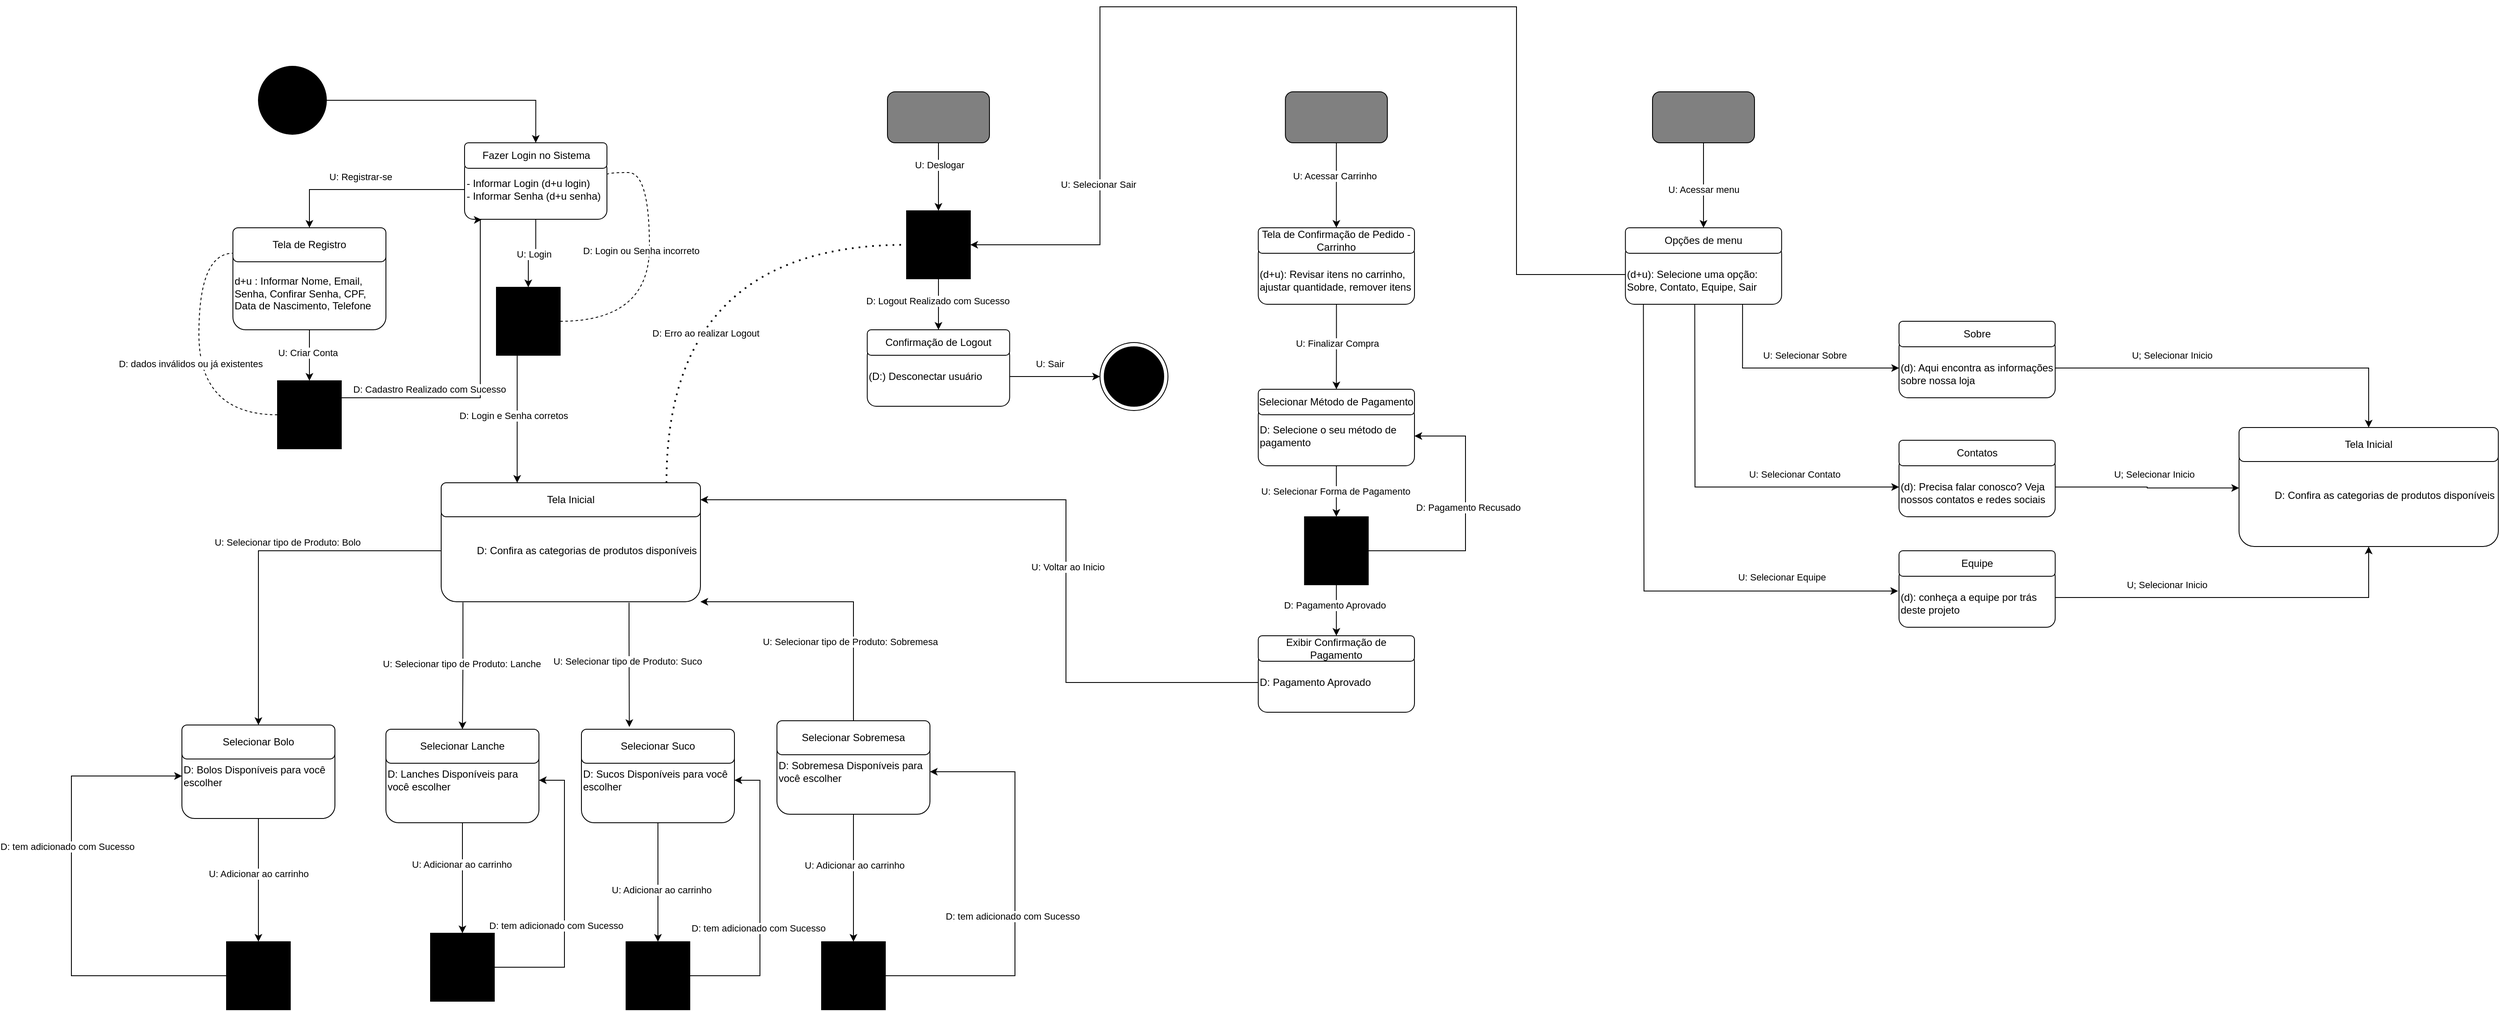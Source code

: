 <mxfile version="26.2.12">
  <diagram name="Page-1" id="0783ab3e-0a74-02c8-0abd-f7b4e66b4bec">
    <mxGraphModel grid="1" page="1" gridSize="10" guides="1" tooltips="1" connect="1" arrows="1" fold="1" pageScale="1" pageWidth="850" pageHeight="1100" background="none" math="0" shadow="0">
      <root>
        <mxCell id="0" />
        <mxCell id="1" parent="0" />
        <mxCell id="Fh4Wg8ffg8LWRrvLh9oZ-9" style="edgeStyle=orthogonalEdgeStyle;rounded=0;orthogonalLoop=1;jettySize=auto;html=1;entryX=0.5;entryY=0;entryDx=0;entryDy=0;" edge="1" parent="1" source="Fh4Wg8ffg8LWRrvLh9oZ-4" target="Fh4Wg8ffg8LWRrvLh9oZ-8">
          <mxGeometry relative="1" as="geometry" />
        </mxCell>
        <mxCell id="Fh4Wg8ffg8LWRrvLh9oZ-10" value="U: Login" style="edgeLabel;html=1;align=center;verticalAlign=middle;resizable=0;points=[];" connectable="0" vertex="1" parent="Fh4Wg8ffg8LWRrvLh9oZ-9">
          <mxGeometry x="-0.027" y="1" relative="1" as="geometry">
            <mxPoint as="offset" />
          </mxGeometry>
        </mxCell>
        <mxCell id="Fh4Wg8ffg8LWRrvLh9oZ-41" style="edgeStyle=orthogonalEdgeStyle;rounded=0;orthogonalLoop=1;jettySize=auto;html=1;" edge="1" parent="1" source="Fh4Wg8ffg8LWRrvLh9oZ-4" target="Fh4Wg8ffg8LWRrvLh9oZ-35">
          <mxGeometry relative="1" as="geometry" />
        </mxCell>
        <mxCell id="Fh4Wg8ffg8LWRrvLh9oZ-62" value="U: Registrar-se" style="edgeLabel;html=1;align=center;verticalAlign=middle;resizable=0;points=[];" connectable="0" vertex="1" parent="Fh4Wg8ffg8LWRrvLh9oZ-41">
          <mxGeometry x="-0.097" y="1" relative="1" as="geometry">
            <mxPoint x="-20" y="-16" as="offset" />
          </mxGeometry>
        </mxCell>
        <mxCell id="Fh4Wg8ffg8LWRrvLh9oZ-4" value="- Informar Login (d+u login)&lt;div&gt;- Informar Senha (d+u senha)&lt;/div&gt;" style="rounded=1;whiteSpace=wrap;html=1;align=left;" vertex="1" parent="1">
          <mxGeometry x="782.5" y="680" width="167.5" height="70" as="geometry" />
        </mxCell>
        <mxCell id="Fh4Wg8ffg8LWRrvLh9oZ-2" value="Fazer Login no Sistema" style="rounded=1;whiteSpace=wrap;html=1;" vertex="1" parent="1">
          <mxGeometry x="782.5" y="660" width="167.5" height="30" as="geometry" />
        </mxCell>
        <mxCell id="Fh4Wg8ffg8LWRrvLh9oZ-5" style="edgeStyle=orthogonalEdgeStyle;rounded=0;orthogonalLoop=1;jettySize=auto;html=1;entryX=0.5;entryY=0;entryDx=0;entryDy=0;" edge="1" parent="1" source="Fh4Wg8ffg8LWRrvLh9oZ-1" target="Fh4Wg8ffg8LWRrvLh9oZ-2">
          <mxGeometry relative="1" as="geometry" />
        </mxCell>
        <mxCell id="Fh4Wg8ffg8LWRrvLh9oZ-1" value="" style="ellipse;whiteSpace=wrap;html=1;aspect=fixed;fillColor=#000000;" vertex="1" parent="1">
          <mxGeometry x="540" y="570" width="80" height="80" as="geometry" />
        </mxCell>
        <mxCell id="Fh4Wg8ffg8LWRrvLh9oZ-15" style="edgeStyle=orthogonalEdgeStyle;rounded=0;orthogonalLoop=1;jettySize=auto;html=1;entryX=0.293;entryY=0;entryDx=0;entryDy=0;entryPerimeter=0;" edge="1" parent="1" source="Fh4Wg8ffg8LWRrvLh9oZ-8" target="Fh4Wg8ffg8LWRrvLh9oZ-14">
          <mxGeometry relative="1" as="geometry">
            <Array as="points">
              <mxPoint x="845" y="1060" />
            </Array>
          </mxGeometry>
        </mxCell>
        <mxCell id="Fh4Wg8ffg8LWRrvLh9oZ-16" value="D: Login e Senha corretos" style="edgeLabel;html=1;align=center;verticalAlign=middle;resizable=0;points=[];" connectable="0" vertex="1" parent="Fh4Wg8ffg8LWRrvLh9oZ-15">
          <mxGeometry x="-0.053" y="-5" relative="1" as="geometry">
            <mxPoint as="offset" />
          </mxGeometry>
        </mxCell>
        <mxCell id="Fh4Wg8ffg8LWRrvLh9oZ-8" value="" style="rounded=0;whiteSpace=wrap;html=1;fillColor=#000000;" vertex="1" parent="1">
          <mxGeometry x="820" y="830" width="75" height="80" as="geometry" />
        </mxCell>
        <mxCell id="Fh4Wg8ffg8LWRrvLh9oZ-51" style="edgeStyle=orthogonalEdgeStyle;rounded=0;orthogonalLoop=1;jettySize=auto;html=1;entryX=0.5;entryY=0;entryDx=0;entryDy=0;" edge="1" parent="1" source="Fh4Wg8ffg8LWRrvLh9oZ-13" target="Fh4Wg8ffg8LWRrvLh9oZ-29">
          <mxGeometry relative="1" as="geometry" />
        </mxCell>
        <mxCell id="Fh4Wg8ffg8LWRrvLh9oZ-57" value="U: Selecionar tipo de Produto: Bolo" style="edgeLabel;html=1;align=center;verticalAlign=middle;resizable=0;points=[];" connectable="0" vertex="1" parent="Fh4Wg8ffg8LWRrvLh9oZ-51">
          <mxGeometry x="-0.082" y="3" relative="1" as="geometry">
            <mxPoint x="12" y="-13" as="offset" />
          </mxGeometry>
        </mxCell>
        <mxCell id="Fh4Wg8ffg8LWRrvLh9oZ-52" style="edgeStyle=orthogonalEdgeStyle;rounded=0;orthogonalLoop=1;jettySize=auto;html=1;entryX=0.5;entryY=0;entryDx=0;entryDy=0;exitX=0.084;exitY=1.006;exitDx=0;exitDy=0;exitPerimeter=0;" edge="1" parent="1" source="Fh4Wg8ffg8LWRrvLh9oZ-13" target="Fh4Wg8ffg8LWRrvLh9oZ-18">
          <mxGeometry relative="1" as="geometry" />
        </mxCell>
        <mxCell id="Fh4Wg8ffg8LWRrvLh9oZ-55" value="U: Selecionar tipo de Produto: Lanche" style="edgeLabel;html=1;align=center;verticalAlign=middle;resizable=0;points=[];" connectable="0" vertex="1" parent="Fh4Wg8ffg8LWRrvLh9oZ-52">
          <mxGeometry x="-0.038" y="-2" relative="1" as="geometry">
            <mxPoint as="offset" />
          </mxGeometry>
        </mxCell>
        <mxCell id="Fh4Wg8ffg8LWRrvLh9oZ-13" value="&lt;blockquote style=&quot;margin: 0 0 0 40px; border: none; padding: 0px;&quot;&gt;&lt;div&gt;D: Confira as categorias de produtos disponíveis&lt;/div&gt;&lt;/blockquote&gt;" style="rounded=1;whiteSpace=wrap;html=1;align=left;" vertex="1" parent="1">
          <mxGeometry x="755" y="1080" width="305" height="120" as="geometry" />
        </mxCell>
        <mxCell id="Fh4Wg8ffg8LWRrvLh9oZ-14" value="Tela Inicial" style="rounded=1;whiteSpace=wrap;html=1;" vertex="1" parent="1">
          <mxGeometry x="755" y="1060" width="305" height="40" as="geometry" />
        </mxCell>
        <mxCell id="Fh4Wg8ffg8LWRrvLh9oZ-147" value="" style="edgeStyle=orthogonalEdgeStyle;rounded=0;orthogonalLoop=1;jettySize=auto;html=1;entryX=0.5;entryY=0;entryDx=0;entryDy=0;" edge="1" parent="1" source="Fh4Wg8ffg8LWRrvLh9oZ-17" target="Fh4Wg8ffg8LWRrvLh9oZ-137">
          <mxGeometry relative="1" as="geometry" />
        </mxCell>
        <mxCell id="Fh4Wg8ffg8LWRrvLh9oZ-163" value="U: Adicionar ao carrinho" style="edgeLabel;html=1;align=center;verticalAlign=middle;resizable=0;points=[];" connectable="0" vertex="1" parent="Fh4Wg8ffg8LWRrvLh9oZ-147">
          <mxGeometry x="-0.244" y="-1" relative="1" as="geometry">
            <mxPoint as="offset" />
          </mxGeometry>
        </mxCell>
        <mxCell id="Fh4Wg8ffg8LWRrvLh9oZ-17" value="D: Lanches Disponíveis para você escolher" style="rounded=1;whiteSpace=wrap;html=1;align=left;" vertex="1" parent="1">
          <mxGeometry x="690" y="1360" width="180" height="100" as="geometry" />
        </mxCell>
        <mxCell id="Fh4Wg8ffg8LWRrvLh9oZ-18" value="Selecionar Lanche" style="rounded=1;whiteSpace=wrap;html=1;" vertex="1" parent="1">
          <mxGeometry x="690" y="1350" width="180" height="40" as="geometry" />
        </mxCell>
        <mxCell id="Fh4Wg8ffg8LWRrvLh9oZ-21" value="" style="endArrow=none;dashed=1;html=1;rounded=0;entryX=1;entryY=0.25;entryDx=0;entryDy=0;edgeStyle=orthogonalEdgeStyle;curved=1;exitX=1;exitY=0.5;exitDx=0;exitDy=0;" edge="1" parent="1" source="Fh4Wg8ffg8LWRrvLh9oZ-8" target="Fh4Wg8ffg8LWRrvLh9oZ-4">
          <mxGeometry width="50" height="50" relative="1" as="geometry">
            <mxPoint x="1040" y="820" as="sourcePoint" />
            <mxPoint x="1010" y="790" as="targetPoint" />
            <Array as="points">
              <mxPoint x="1000" y="870" />
              <mxPoint x="1000" y="695" />
            </Array>
          </mxGeometry>
        </mxCell>
        <mxCell id="Fh4Wg8ffg8LWRrvLh9oZ-25" value="D: Login ou Senha incorreto" style="edgeLabel;html=1;align=center;verticalAlign=middle;resizable=0;points=[];" connectable="0" vertex="1" parent="Fh4Wg8ffg8LWRrvLh9oZ-21">
          <mxGeometry x="-0.094" y="7" relative="1" as="geometry">
            <mxPoint x="-3" y="-38" as="offset" />
          </mxGeometry>
        </mxCell>
        <mxCell id="Fh4Wg8ffg8LWRrvLh9oZ-126" style="edgeStyle=orthogonalEdgeStyle;rounded=0;orthogonalLoop=1;jettySize=auto;html=1;entryX=0.5;entryY=0;entryDx=0;entryDy=0;exitX=0.5;exitY=1;exitDx=0;exitDy=0;" edge="1" parent="1" source="Fh4Wg8ffg8LWRrvLh9oZ-28" target="Fh4Wg8ffg8LWRrvLh9oZ-125">
          <mxGeometry relative="1" as="geometry" />
        </mxCell>
        <mxCell id="Fh4Wg8ffg8LWRrvLh9oZ-127" value="U: Adicionar ao carrinho" style="edgeLabel;html=1;align=center;verticalAlign=middle;resizable=0;points=[];" connectable="0" vertex="1" parent="Fh4Wg8ffg8LWRrvLh9oZ-126">
          <mxGeometry x="-0.694" relative="1" as="geometry">
            <mxPoint y="43" as="offset" />
          </mxGeometry>
        </mxCell>
        <mxCell id="Fh4Wg8ffg8LWRrvLh9oZ-28" value="D: Bolos Disponíveis para você escolher" style="rounded=1;whiteSpace=wrap;html=1;align=left;" vertex="1" parent="1">
          <mxGeometry x="450" y="1355" width="180" height="100" as="geometry" />
        </mxCell>
        <mxCell id="Fh4Wg8ffg8LWRrvLh9oZ-29" value="Selecionar Bolo" style="rounded=1;whiteSpace=wrap;html=1;" vertex="1" parent="1">
          <mxGeometry x="450" y="1345" width="180" height="40" as="geometry" />
        </mxCell>
        <mxCell id="Fh4Wg8ffg8LWRrvLh9oZ-144" style="edgeStyle=orthogonalEdgeStyle;rounded=0;orthogonalLoop=1;jettySize=auto;html=1;entryX=0.5;entryY=0;entryDx=0;entryDy=0;" edge="1" parent="1" source="Fh4Wg8ffg8LWRrvLh9oZ-30" target="Fh4Wg8ffg8LWRrvLh9oZ-139">
          <mxGeometry relative="1" as="geometry" />
        </mxCell>
        <mxCell id="Fh4Wg8ffg8LWRrvLh9oZ-149" value="U: Adicionar ao carrinho" style="edgeLabel;html=1;align=center;verticalAlign=middle;resizable=0;points=[];" connectable="0" vertex="1" parent="Fh4Wg8ffg8LWRrvLh9oZ-144">
          <mxGeometry x="-0.187" y="1" relative="1" as="geometry">
            <mxPoint y="-1" as="offset" />
          </mxGeometry>
        </mxCell>
        <mxCell id="Fh4Wg8ffg8LWRrvLh9oZ-30" value="D: Sobremesa Disponíveis para você escolher" style="rounded=1;whiteSpace=wrap;html=1;align=left;" vertex="1" parent="1">
          <mxGeometry x="1150" y="1350" width="180" height="100" as="geometry" />
        </mxCell>
        <mxCell id="Fh4Wg8ffg8LWRrvLh9oZ-123" style="edgeStyle=orthogonalEdgeStyle;rounded=0;orthogonalLoop=1;jettySize=auto;html=1;entryX=1;entryY=1;entryDx=0;entryDy=0;exitX=0.5;exitY=0;exitDx=0;exitDy=0;" edge="1" parent="1" source="Fh4Wg8ffg8LWRrvLh9oZ-31" target="Fh4Wg8ffg8LWRrvLh9oZ-13">
          <mxGeometry relative="1" as="geometry">
            <Array as="points">
              <mxPoint x="1240" y="1200" />
            </Array>
          </mxGeometry>
        </mxCell>
        <mxCell id="Fh4Wg8ffg8LWRrvLh9oZ-124" value="U: Selecionar tipo de Produto: Sobremesa" style="edgeLabel;html=1;align=center;verticalAlign=middle;resizable=0;points=[];" connectable="0" vertex="1" parent="Fh4Wg8ffg8LWRrvLh9oZ-123">
          <mxGeometry x="-0.416" y="4" relative="1" as="geometry">
            <mxPoint as="offset" />
          </mxGeometry>
        </mxCell>
        <mxCell id="Fh4Wg8ffg8LWRrvLh9oZ-31" value="Selecionar Sobremesa" style="rounded=1;whiteSpace=wrap;html=1;" vertex="1" parent="1">
          <mxGeometry x="1150" y="1340" width="180" height="40" as="geometry" />
        </mxCell>
        <mxCell id="Fh4Wg8ffg8LWRrvLh9oZ-145" style="edgeStyle=orthogonalEdgeStyle;rounded=0;orthogonalLoop=1;jettySize=auto;html=1;entryX=0.5;entryY=0;entryDx=0;entryDy=0;" edge="1" parent="1" source="Fh4Wg8ffg8LWRrvLh9oZ-32" target="Fh4Wg8ffg8LWRrvLh9oZ-138">
          <mxGeometry relative="1" as="geometry" />
        </mxCell>
        <mxCell id="Fh4Wg8ffg8LWRrvLh9oZ-148" value="U: Adicionar ao carrinho" style="edgeLabel;html=1;align=center;verticalAlign=middle;resizable=0;points=[];" connectable="0" vertex="1" parent="Fh4Wg8ffg8LWRrvLh9oZ-145">
          <mxGeometry x="0.133" y="4" relative="1" as="geometry">
            <mxPoint y="-1" as="offset" />
          </mxGeometry>
        </mxCell>
        <mxCell id="Fh4Wg8ffg8LWRrvLh9oZ-32" value="D: Sucos Disponíveis para você escolher" style="rounded=1;whiteSpace=wrap;html=1;align=left;" vertex="1" parent="1">
          <mxGeometry x="920" y="1360" width="180" height="100" as="geometry" />
        </mxCell>
        <mxCell id="Fh4Wg8ffg8LWRrvLh9oZ-33" value="Selecionar Suco" style="rounded=1;whiteSpace=wrap;html=1;" vertex="1" parent="1">
          <mxGeometry x="920" y="1350" width="180" height="40" as="geometry" />
        </mxCell>
        <mxCell id="Fh4Wg8ffg8LWRrvLh9oZ-45" style="edgeStyle=orthogonalEdgeStyle;rounded=0;orthogonalLoop=1;jettySize=auto;html=1;entryX=0.5;entryY=0;entryDx=0;entryDy=0;" edge="1" parent="1" source="Fh4Wg8ffg8LWRrvLh9oZ-34" target="Fh4Wg8ffg8LWRrvLh9oZ-42">
          <mxGeometry relative="1" as="geometry" />
        </mxCell>
        <mxCell id="Fh4Wg8ffg8LWRrvLh9oZ-46" value="U: Criar Conta" style="edgeLabel;html=1;align=center;verticalAlign=middle;resizable=0;points=[];" connectable="0" vertex="1" parent="Fh4Wg8ffg8LWRrvLh9oZ-45">
          <mxGeometry x="-0.096" y="-2" relative="1" as="geometry">
            <mxPoint as="offset" />
          </mxGeometry>
        </mxCell>
        <mxCell id="Fh4Wg8ffg8LWRrvLh9oZ-34" value="&lt;div&gt;&lt;blockquote style=&quot;margin: 0 0 0 40px; border: none; padding: 0px;&quot;&gt;&lt;div&gt;&lt;br&gt;&lt;/div&gt;&lt;/blockquote&gt;&lt;/div&gt;d+u : Informar Nome, Email, Senha, Confirar Senha, CPF, Data de Nascimento, Telefone&amp;nbsp;" style="rounded=1;whiteSpace=wrap;html=1;align=left;" vertex="1" parent="1">
          <mxGeometry x="510" y="780" width="180" height="100" as="geometry" />
        </mxCell>
        <mxCell id="Fh4Wg8ffg8LWRrvLh9oZ-35" value="Tela de Registro" style="rounded=1;whiteSpace=wrap;html=1;" vertex="1" parent="1">
          <mxGeometry x="510" y="760" width="180" height="40" as="geometry" />
        </mxCell>
        <mxCell id="Fh4Wg8ffg8LWRrvLh9oZ-42" value="" style="rounded=0;whiteSpace=wrap;html=1;fillColor=#000000;" vertex="1" parent="1">
          <mxGeometry x="562.5" y="940" width="75" height="80" as="geometry" />
        </mxCell>
        <mxCell id="Fh4Wg8ffg8LWRrvLh9oZ-47" value="" style="endArrow=none;dashed=1;html=1;rounded=0;entryX=0;entryY=0.75;entryDx=0;entryDy=0;edgeStyle=orthogonalEdgeStyle;curved=1;exitX=0;exitY=0.5;exitDx=0;exitDy=0;" edge="1" parent="1" source="Fh4Wg8ffg8LWRrvLh9oZ-42" target="Fh4Wg8ffg8LWRrvLh9oZ-35">
          <mxGeometry width="50" height="50" relative="1" as="geometry">
            <mxPoint x="364.91" y="965" as="sourcePoint" />
            <mxPoint x="389.91" y="790" as="targetPoint" />
            <Array as="points">
              <mxPoint x="470" y="980" />
              <mxPoint x="470" y="790" />
            </Array>
          </mxGeometry>
        </mxCell>
        <mxCell id="Fh4Wg8ffg8LWRrvLh9oZ-48" value="D:&amp;nbsp;dados inválidos ou já existentes" style="edgeLabel;html=1;align=center;verticalAlign=middle;resizable=0;points=[];" connectable="0" vertex="1" parent="Fh4Wg8ffg8LWRrvLh9oZ-47">
          <mxGeometry x="-0.094" y="7" relative="1" as="geometry">
            <mxPoint x="-3" y="-7" as="offset" />
          </mxGeometry>
        </mxCell>
        <mxCell id="Fh4Wg8ffg8LWRrvLh9oZ-53" style="edgeStyle=orthogonalEdgeStyle;rounded=0;orthogonalLoop=1;jettySize=auto;html=1;entryX=0.313;entryY=-0.067;entryDx=0;entryDy=0;entryPerimeter=0;" edge="1" parent="1" target="Fh4Wg8ffg8LWRrvLh9oZ-33">
          <mxGeometry relative="1" as="geometry">
            <mxPoint x="976" y="1201" as="sourcePoint" />
            <Array as="points">
              <mxPoint x="976" y="1240" />
              <mxPoint x="976" y="1240" />
            </Array>
          </mxGeometry>
        </mxCell>
        <mxCell id="Fh4Wg8ffg8LWRrvLh9oZ-56" value="U: Selecionar tipo de Produto: Suco" style="edgeLabel;html=1;align=center;verticalAlign=middle;resizable=0;points=[];" connectable="0" vertex="1" parent="Fh4Wg8ffg8LWRrvLh9oZ-53">
          <mxGeometry x="-0.356" y="-2" relative="1" as="geometry">
            <mxPoint y="22" as="offset" />
          </mxGeometry>
        </mxCell>
        <mxCell id="Fh4Wg8ffg8LWRrvLh9oZ-74" style="edgeStyle=orthogonalEdgeStyle;rounded=0;orthogonalLoop=1;jettySize=auto;html=1;entryX=0.5;entryY=0;entryDx=0;entryDy=0;" edge="1" parent="1" source="Fh4Wg8ffg8LWRrvLh9oZ-59" target="Fh4Wg8ffg8LWRrvLh9oZ-64">
          <mxGeometry relative="1" as="geometry" />
        </mxCell>
        <mxCell id="Fh4Wg8ffg8LWRrvLh9oZ-76" value="U: Deslogar" style="edgeLabel;html=1;align=center;verticalAlign=middle;resizable=0;points=[];" connectable="0" vertex="1" parent="Fh4Wg8ffg8LWRrvLh9oZ-74">
          <mxGeometry x="-0.363" y="1" relative="1" as="geometry">
            <mxPoint as="offset" />
          </mxGeometry>
        </mxCell>
        <mxCell id="Fh4Wg8ffg8LWRrvLh9oZ-59" value="" style="rounded=1;whiteSpace=wrap;html=1;fillColor=#808080;" vertex="1" parent="1">
          <mxGeometry x="1280" y="600" width="120" height="60" as="geometry" />
        </mxCell>
        <mxCell id="Fh4Wg8ffg8LWRrvLh9oZ-60" style="edgeStyle=orthogonalEdgeStyle;rounded=0;orthogonalLoop=1;jettySize=auto;html=1;entryX=0.12;entryY=1.008;entryDx=0;entryDy=0;entryPerimeter=0;" edge="1" parent="1" source="Fh4Wg8ffg8LWRrvLh9oZ-42" target="Fh4Wg8ffg8LWRrvLh9oZ-4">
          <mxGeometry relative="1" as="geometry">
            <Array as="points">
              <mxPoint x="801" y="960" />
            </Array>
          </mxGeometry>
        </mxCell>
        <mxCell id="Fh4Wg8ffg8LWRrvLh9oZ-61" value="D: Cadastro Realizado com Sucesso" style="edgeLabel;html=1;align=center;verticalAlign=middle;resizable=0;points=[];" connectable="0" vertex="1" parent="Fh4Wg8ffg8LWRrvLh9oZ-60">
          <mxGeometry x="-0.7" y="-3" relative="1" as="geometry">
            <mxPoint x="47" y="-13" as="offset" />
          </mxGeometry>
        </mxCell>
        <mxCell id="Fh4Wg8ffg8LWRrvLh9oZ-75" style="edgeStyle=orthogonalEdgeStyle;rounded=0;orthogonalLoop=1;jettySize=auto;html=1;entryX=0.5;entryY=0;entryDx=0;entryDy=0;" edge="1" parent="1" source="Fh4Wg8ffg8LWRrvLh9oZ-64" target="Fh4Wg8ffg8LWRrvLh9oZ-68">
          <mxGeometry relative="1" as="geometry" />
        </mxCell>
        <mxCell id="Fh4Wg8ffg8LWRrvLh9oZ-77" value="D: Logout Realizado com Sucesso" style="edgeLabel;html=1;align=center;verticalAlign=middle;resizable=0;points=[];" connectable="0" vertex="1" parent="Fh4Wg8ffg8LWRrvLh9oZ-75">
          <mxGeometry x="-0.13" y="-1" relative="1" as="geometry">
            <mxPoint as="offset" />
          </mxGeometry>
        </mxCell>
        <mxCell id="Fh4Wg8ffg8LWRrvLh9oZ-64" value="" style="rounded=0;whiteSpace=wrap;html=1;fillColor=#000000;" vertex="1" parent="1">
          <mxGeometry x="1302.5" y="740" width="75" height="80" as="geometry" />
        </mxCell>
        <mxCell id="Fh4Wg8ffg8LWRrvLh9oZ-80" style="edgeStyle=orthogonalEdgeStyle;rounded=0;orthogonalLoop=1;jettySize=auto;html=1;entryX=0;entryY=0.5;entryDx=0;entryDy=0;" edge="1" parent="1" source="Fh4Wg8ffg8LWRrvLh9oZ-67" target="Fh4Wg8ffg8LWRrvLh9oZ-69">
          <mxGeometry relative="1" as="geometry" />
        </mxCell>
        <mxCell id="Fh4Wg8ffg8LWRrvLh9oZ-81" value="U: Sair" style="edgeLabel;html=1;align=center;verticalAlign=middle;resizable=0;points=[];" connectable="0" vertex="1" parent="Fh4Wg8ffg8LWRrvLh9oZ-80">
          <mxGeometry x="-0.261" y="3" relative="1" as="geometry">
            <mxPoint x="7" y="-12" as="offset" />
          </mxGeometry>
        </mxCell>
        <mxCell id="Fh4Wg8ffg8LWRrvLh9oZ-67" value="(D:) Desconectar usuário" style="rounded=1;whiteSpace=wrap;html=1;align=left;" vertex="1" parent="1">
          <mxGeometry x="1256.25" y="900" width="167.5" height="70" as="geometry" />
        </mxCell>
        <mxCell id="Fh4Wg8ffg8LWRrvLh9oZ-68" value="Confirmação de Logout" style="rounded=1;whiteSpace=wrap;html=1;" vertex="1" parent="1">
          <mxGeometry x="1256.25" y="880" width="167.5" height="30" as="geometry" />
        </mxCell>
        <mxCell id="Fh4Wg8ffg8LWRrvLh9oZ-69" value="" style="ellipse;whiteSpace=wrap;html=1;aspect=fixed;" vertex="1" parent="1">
          <mxGeometry x="1530" y="895" width="80" height="80" as="geometry" />
        </mxCell>
        <mxCell id="Fh4Wg8ffg8LWRrvLh9oZ-70" value="" style="ellipse;whiteSpace=wrap;html=1;aspect=fixed;fillColor=#000000;" vertex="1" parent="1">
          <mxGeometry x="1535" y="900" width="70" height="70" as="geometry" />
        </mxCell>
        <mxCell id="Fh4Wg8ffg8LWRrvLh9oZ-85" style="edgeStyle=orthogonalEdgeStyle;rounded=0;orthogonalLoop=1;jettySize=auto;html=1;entryX=0.5;entryY=0;entryDx=0;entryDy=0;" edge="1" parent="1" source="Fh4Wg8ffg8LWRrvLh9oZ-82" target="Fh4Wg8ffg8LWRrvLh9oZ-84">
          <mxGeometry relative="1" as="geometry" />
        </mxCell>
        <mxCell id="Fh4Wg8ffg8LWRrvLh9oZ-86" value="U: Acessar Carrinho" style="edgeLabel;html=1;align=center;verticalAlign=middle;resizable=0;points=[];" connectable="0" vertex="1" parent="Fh4Wg8ffg8LWRrvLh9oZ-85">
          <mxGeometry x="-0.218" y="-2" relative="1" as="geometry">
            <mxPoint as="offset" />
          </mxGeometry>
        </mxCell>
        <mxCell id="Fh4Wg8ffg8LWRrvLh9oZ-82" value="" style="rounded=1;whiteSpace=wrap;html=1;fillColor=#808080;" vertex="1" parent="1">
          <mxGeometry x="1748.12" y="600" width="120" height="60" as="geometry" />
        </mxCell>
        <mxCell id="Fh4Wg8ffg8LWRrvLh9oZ-89" style="edgeStyle=orthogonalEdgeStyle;rounded=0;orthogonalLoop=1;jettySize=auto;html=1;entryX=0.5;entryY=0;entryDx=0;entryDy=0;" edge="1" parent="1" source="Fh4Wg8ffg8LWRrvLh9oZ-83" target="Fh4Wg8ffg8LWRrvLh9oZ-88">
          <mxGeometry relative="1" as="geometry" />
        </mxCell>
        <mxCell id="Fh4Wg8ffg8LWRrvLh9oZ-90" value="U: Finalizar Compra" style="edgeLabel;html=1;align=center;verticalAlign=middle;resizable=0;points=[];" connectable="0" vertex="1" parent="Fh4Wg8ffg8LWRrvLh9oZ-89">
          <mxGeometry x="-0.092" y="1" relative="1" as="geometry">
            <mxPoint as="offset" />
          </mxGeometry>
        </mxCell>
        <mxCell id="Fh4Wg8ffg8LWRrvLh9oZ-83" value="&lt;br&gt;&lt;div&gt;(d+u): Revisar itens no carrinho, ajustar quantidade, remover itens&lt;/div&gt;" style="rounded=1;whiteSpace=wrap;html=1;align=left;" vertex="1" parent="1">
          <mxGeometry x="1716.25" y="780" width="183.75" height="70" as="geometry" />
        </mxCell>
        <mxCell id="Fh4Wg8ffg8LWRrvLh9oZ-84" value="Tela de Confirmação de Pedido - Carrinho" style="rounded=1;whiteSpace=wrap;html=1;" vertex="1" parent="1">
          <mxGeometry x="1716.25" y="760" width="183.75" height="30" as="geometry" />
        </mxCell>
        <mxCell id="Fh4Wg8ffg8LWRrvLh9oZ-96" style="edgeStyle=orthogonalEdgeStyle;rounded=0;orthogonalLoop=1;jettySize=auto;html=1;" edge="1" parent="1" source="Fh4Wg8ffg8LWRrvLh9oZ-87" target="Fh4Wg8ffg8LWRrvLh9oZ-95">
          <mxGeometry relative="1" as="geometry" />
        </mxCell>
        <mxCell id="Fh4Wg8ffg8LWRrvLh9oZ-97" value="U: Selecionar Forma de Pagamento" style="edgeLabel;html=1;align=center;verticalAlign=middle;resizable=0;points=[];" connectable="0" vertex="1" parent="Fh4Wg8ffg8LWRrvLh9oZ-96">
          <mxGeometry x="-0.007" y="-1" relative="1" as="geometry">
            <mxPoint as="offset" />
          </mxGeometry>
        </mxCell>
        <mxCell id="Fh4Wg8ffg8LWRrvLh9oZ-87" value="D: Selecione o seu método de pagamento" style="rounded=1;whiteSpace=wrap;html=1;align=left;" vertex="1" parent="1">
          <mxGeometry x="1716.24" y="970" width="183.75" height="70" as="geometry" />
        </mxCell>
        <mxCell id="Fh4Wg8ffg8LWRrvLh9oZ-88" value="Selecionar Método de Pagamento" style="rounded=1;whiteSpace=wrap;html=1;" vertex="1" parent="1">
          <mxGeometry x="1716.24" y="950" width="183.75" height="30" as="geometry" />
        </mxCell>
        <mxCell id="Fh4Wg8ffg8LWRrvLh9oZ-98" style="edgeStyle=orthogonalEdgeStyle;rounded=0;orthogonalLoop=1;jettySize=auto;html=1;entryX=1;entryY=0.5;entryDx=0;entryDy=0;exitX=1;exitY=0.5;exitDx=0;exitDy=0;" edge="1" parent="1" source="Fh4Wg8ffg8LWRrvLh9oZ-95" target="Fh4Wg8ffg8LWRrvLh9oZ-87">
          <mxGeometry relative="1" as="geometry">
            <Array as="points">
              <mxPoint x="1960" y="1140" />
              <mxPoint x="1960" y="1005" />
            </Array>
          </mxGeometry>
        </mxCell>
        <mxCell id="Fh4Wg8ffg8LWRrvLh9oZ-99" value="D: Pagamento Recusado" style="edgeLabel;html=1;align=center;verticalAlign=middle;resizable=0;points=[];" connectable="0" vertex="1" parent="Fh4Wg8ffg8LWRrvLh9oZ-98">
          <mxGeometry x="0.073" y="-3" relative="1" as="geometry">
            <mxPoint as="offset" />
          </mxGeometry>
        </mxCell>
        <mxCell id="Fh4Wg8ffg8LWRrvLh9oZ-104" style="edgeStyle=orthogonalEdgeStyle;rounded=0;orthogonalLoop=1;jettySize=auto;html=1;entryX=0.5;entryY=0;entryDx=0;entryDy=0;" edge="1" parent="1" source="Fh4Wg8ffg8LWRrvLh9oZ-95" target="Fh4Wg8ffg8LWRrvLh9oZ-103">
          <mxGeometry relative="1" as="geometry" />
        </mxCell>
        <mxCell id="Fh4Wg8ffg8LWRrvLh9oZ-105" value="D: Pagamento Aprovado" style="edgeLabel;html=1;align=center;verticalAlign=middle;resizable=0;points=[];" connectable="0" vertex="1" parent="Fh4Wg8ffg8LWRrvLh9oZ-104">
          <mxGeometry x="-0.222" y="-2" relative="1" as="geometry">
            <mxPoint as="offset" />
          </mxGeometry>
        </mxCell>
        <mxCell id="Fh4Wg8ffg8LWRrvLh9oZ-95" value="" style="rounded=0;whiteSpace=wrap;html=1;fillColor=#000000;" vertex="1" parent="1">
          <mxGeometry x="1770.63" y="1100" width="75" height="80" as="geometry" />
        </mxCell>
        <mxCell id="Fh4Wg8ffg8LWRrvLh9oZ-107" style="edgeStyle=orthogonalEdgeStyle;rounded=0;orthogonalLoop=1;jettySize=auto;html=1;entryX=1;entryY=0.5;entryDx=0;entryDy=0;" edge="1" parent="1" source="Fh4Wg8ffg8LWRrvLh9oZ-102" target="Fh4Wg8ffg8LWRrvLh9oZ-14">
          <mxGeometry relative="1" as="geometry">
            <mxPoint x="1420" y="1090" as="targetPoint" />
            <Array as="points">
              <mxPoint x="1490" y="1295" />
              <mxPoint x="1490" y="1080" />
            </Array>
          </mxGeometry>
        </mxCell>
        <mxCell id="Fh4Wg8ffg8LWRrvLh9oZ-108" value="U: Voltar ao Inicio" style="edgeLabel;html=1;align=center;verticalAlign=middle;resizable=0;points=[];" connectable="0" vertex="1" parent="Fh4Wg8ffg8LWRrvLh9oZ-107">
          <mxGeometry x="-0.168" y="-2" relative="1" as="geometry">
            <mxPoint as="offset" />
          </mxGeometry>
        </mxCell>
        <mxCell id="Fh4Wg8ffg8LWRrvLh9oZ-102" value="D: Pagamento Aprovado" style="rounded=1;whiteSpace=wrap;html=1;align=left;" vertex="1" parent="1">
          <mxGeometry x="1716.24" y="1260" width="183.75" height="70" as="geometry" />
        </mxCell>
        <mxCell id="Fh4Wg8ffg8LWRrvLh9oZ-103" value="Exibir Confirmação de Pagamento" style="rounded=1;whiteSpace=wrap;html=1;" vertex="1" parent="1">
          <mxGeometry x="1716.24" y="1240" width="183.75" height="30" as="geometry" />
        </mxCell>
        <mxCell id="Fh4Wg8ffg8LWRrvLh9oZ-155" style="edgeStyle=orthogonalEdgeStyle;rounded=0;orthogonalLoop=1;jettySize=auto;html=1;entryX=0;entryY=0.5;entryDx=0;entryDy=0;exitX=0;exitY=0.5;exitDx=0;exitDy=0;" edge="1" parent="1" source="Fh4Wg8ffg8LWRrvLh9oZ-125" target="Fh4Wg8ffg8LWRrvLh9oZ-28">
          <mxGeometry relative="1" as="geometry">
            <Array as="points">
              <mxPoint x="320" y="1640" />
              <mxPoint x="320" y="1405" />
            </Array>
          </mxGeometry>
        </mxCell>
        <mxCell id="Fh4Wg8ffg8LWRrvLh9oZ-156" value="D: tem adicionado com Sucesso" style="edgeLabel;html=1;align=center;verticalAlign=middle;resizable=0;points=[];" connectable="0" vertex="1" parent="Fh4Wg8ffg8LWRrvLh9oZ-155">
          <mxGeometry x="0.222" y="5" relative="1" as="geometry">
            <mxPoint as="offset" />
          </mxGeometry>
        </mxCell>
        <mxCell id="Fh4Wg8ffg8LWRrvLh9oZ-125" value="" style="rounded=0;whiteSpace=wrap;html=1;fillColor=#000000;" vertex="1" parent="1">
          <mxGeometry x="502.5" y="1600" width="75" height="80" as="geometry" />
        </mxCell>
        <mxCell id="Fh4Wg8ffg8LWRrvLh9oZ-157" style="edgeStyle=orthogonalEdgeStyle;rounded=0;orthogonalLoop=1;jettySize=auto;html=1;entryX=1;entryY=0.5;entryDx=0;entryDy=0;exitX=1;exitY=0.5;exitDx=0;exitDy=0;" edge="1" parent="1" source="Fh4Wg8ffg8LWRrvLh9oZ-137" target="Fh4Wg8ffg8LWRrvLh9oZ-17">
          <mxGeometry relative="1" as="geometry">
            <Array as="points">
              <mxPoint x="900" y="1630" />
              <mxPoint x="900" y="1410" />
            </Array>
          </mxGeometry>
        </mxCell>
        <mxCell id="Fh4Wg8ffg8LWRrvLh9oZ-158" value="D: tem adicionado com Sucesso" style="edgeLabel;html=1;align=center;verticalAlign=middle;resizable=0;points=[];" connectable="0" vertex="1" parent="Fh4Wg8ffg8LWRrvLh9oZ-157">
          <mxGeometry x="-0.051" y="2" relative="1" as="geometry">
            <mxPoint x="-8" y="26" as="offset" />
          </mxGeometry>
        </mxCell>
        <mxCell id="Fh4Wg8ffg8LWRrvLh9oZ-137" value="" style="rounded=0;whiteSpace=wrap;html=1;fillColor=#000000;" vertex="1" parent="1">
          <mxGeometry x="742.5" y="1590" width="75" height="80" as="geometry" />
        </mxCell>
        <mxCell id="Fh4Wg8ffg8LWRrvLh9oZ-159" style="edgeStyle=orthogonalEdgeStyle;rounded=0;orthogonalLoop=1;jettySize=auto;html=1;entryX=1;entryY=0.5;entryDx=0;entryDy=0;exitX=1;exitY=0.5;exitDx=0;exitDy=0;" edge="1" parent="1" source="Fh4Wg8ffg8LWRrvLh9oZ-138" target="Fh4Wg8ffg8LWRrvLh9oZ-32">
          <mxGeometry relative="1" as="geometry">
            <Array as="points">
              <mxPoint x="1130" y="1640" />
              <mxPoint x="1130" y="1410" />
            </Array>
          </mxGeometry>
        </mxCell>
        <mxCell id="Fh4Wg8ffg8LWRrvLh9oZ-160" value="D: tem adicionado com Sucesso" style="edgeLabel;html=1;align=center;verticalAlign=middle;resizable=0;points=[];" connectable="0" vertex="1" parent="Fh4Wg8ffg8LWRrvLh9oZ-159">
          <mxGeometry x="-0.19" y="2" relative="1" as="geometry">
            <mxPoint as="offset" />
          </mxGeometry>
        </mxCell>
        <mxCell id="Fh4Wg8ffg8LWRrvLh9oZ-138" value="" style="rounded=0;whiteSpace=wrap;html=1;fillColor=#000000;" vertex="1" parent="1">
          <mxGeometry x="972.5" y="1600" width="75" height="80" as="geometry" />
        </mxCell>
        <mxCell id="Fh4Wg8ffg8LWRrvLh9oZ-161" style="edgeStyle=orthogonalEdgeStyle;rounded=0;orthogonalLoop=1;jettySize=auto;html=1;entryX=1;entryY=0.5;entryDx=0;entryDy=0;exitX=1;exitY=0.5;exitDx=0;exitDy=0;" edge="1" parent="1" source="Fh4Wg8ffg8LWRrvLh9oZ-139" target="Fh4Wg8ffg8LWRrvLh9oZ-30">
          <mxGeometry relative="1" as="geometry">
            <Array as="points">
              <mxPoint x="1430" y="1640" />
              <mxPoint x="1430" y="1400" />
            </Array>
          </mxGeometry>
        </mxCell>
        <mxCell id="Fh4Wg8ffg8LWRrvLh9oZ-162" value="D: tem adicionado com Sucesso" style="edgeLabel;html=1;align=center;verticalAlign=middle;resizable=0;points=[];" connectable="0" vertex="1" parent="Fh4Wg8ffg8LWRrvLh9oZ-161">
          <mxGeometry x="-0.095" y="3" relative="1" as="geometry">
            <mxPoint as="offset" />
          </mxGeometry>
        </mxCell>
        <mxCell id="Fh4Wg8ffg8LWRrvLh9oZ-139" value="" style="rounded=0;whiteSpace=wrap;html=1;fillColor=#000000;" vertex="1" parent="1">
          <mxGeometry x="1202.5" y="1600" width="75" height="80" as="geometry" />
        </mxCell>
        <mxCell id="Fh4Wg8ffg8LWRrvLh9oZ-168" value="" style="endArrow=none;dashed=1;html=1;dashPattern=1 3;strokeWidth=2;rounded=0;exitX=0.869;exitY=0;exitDx=0;exitDy=0;exitPerimeter=0;entryX=0;entryY=0.5;entryDx=0;entryDy=0;edgeStyle=orthogonalEdgeStyle;curved=1;" edge="1" parent="1" source="Fh4Wg8ffg8LWRrvLh9oZ-14" target="Fh4Wg8ffg8LWRrvLh9oZ-64">
          <mxGeometry width="50" height="50" relative="1" as="geometry">
            <mxPoint x="1110" y="950" as="sourcePoint" />
            <mxPoint x="1160" y="900" as="targetPoint" />
          </mxGeometry>
        </mxCell>
        <mxCell id="Fh4Wg8ffg8LWRrvLh9oZ-169" value="D: Erro ao realizar Logout" style="edgeLabel;html=1;align=center;verticalAlign=middle;resizable=0;points=[];" connectable="0" vertex="1" parent="Fh4Wg8ffg8LWRrvLh9oZ-168">
          <mxGeometry x="-0.374" y="-46" relative="1" as="geometry">
            <mxPoint as="offset" />
          </mxGeometry>
        </mxCell>
        <mxCell id="Fh4Wg8ffg8LWRrvLh9oZ-173" style="edgeStyle=orthogonalEdgeStyle;rounded=0;orthogonalLoop=1;jettySize=auto;html=1;entryX=0.5;entryY=0;entryDx=0;entryDy=0;" edge="1" parent="1" source="Fh4Wg8ffg8LWRrvLh9oZ-170" target="Fh4Wg8ffg8LWRrvLh9oZ-172">
          <mxGeometry relative="1" as="geometry" />
        </mxCell>
        <mxCell id="Fh4Wg8ffg8LWRrvLh9oZ-174" value="U: Acessar menu" style="edgeLabel;html=1;align=center;verticalAlign=middle;resizable=0;points=[];" connectable="0" vertex="1" parent="Fh4Wg8ffg8LWRrvLh9oZ-173">
          <mxGeometry x="0.22" y="3" relative="1" as="geometry">
            <mxPoint x="-3" y="-6" as="offset" />
          </mxGeometry>
        </mxCell>
        <mxCell id="Fh4Wg8ffg8LWRrvLh9oZ-170" value="" style="rounded=1;whiteSpace=wrap;html=1;fillColor=#808080;" vertex="1" parent="1">
          <mxGeometry x="2180" y="600" width="120" height="60" as="geometry" />
        </mxCell>
        <mxCell id="Fh4Wg8ffg8LWRrvLh9oZ-183" style="edgeStyle=orthogonalEdgeStyle;rounded=0;orthogonalLoop=1;jettySize=auto;html=1;entryX=0;entryY=0.5;entryDx=0;entryDy=0;exitX=0.75;exitY=1;exitDx=0;exitDy=0;" edge="1" parent="1" source="Fh4Wg8ffg8LWRrvLh9oZ-171" target="Fh4Wg8ffg8LWRrvLh9oZ-175">
          <mxGeometry relative="1" as="geometry" />
        </mxCell>
        <mxCell id="Fh4Wg8ffg8LWRrvLh9oZ-186" value="U: Selecionar Sobre" style="edgeLabel;html=1;align=center;verticalAlign=middle;resizable=0;points=[];" connectable="0" vertex="1" parent="Fh4Wg8ffg8LWRrvLh9oZ-183">
          <mxGeometry x="0.113" y="4" relative="1" as="geometry">
            <mxPoint x="4" y="-11" as="offset" />
          </mxGeometry>
        </mxCell>
        <mxCell id="Fh4Wg8ffg8LWRrvLh9oZ-184" style="edgeStyle=orthogonalEdgeStyle;rounded=0;orthogonalLoop=1;jettySize=auto;html=1;entryX=0;entryY=0.5;entryDx=0;entryDy=0;exitX=0.444;exitY=1.021;exitDx=0;exitDy=0;exitPerimeter=0;" edge="1" parent="1" source="Fh4Wg8ffg8LWRrvLh9oZ-171" target="Fh4Wg8ffg8LWRrvLh9oZ-177">
          <mxGeometry relative="1" as="geometry">
            <Array as="points">
              <mxPoint x="2230" y="850" />
              <mxPoint x="2230" y="850" />
              <mxPoint x="2230" y="1065" />
            </Array>
          </mxGeometry>
        </mxCell>
        <mxCell id="Fh4Wg8ffg8LWRrvLh9oZ-187" value="U: Selecionar Contato" style="edgeLabel;html=1;align=center;verticalAlign=middle;resizable=0;points=[];" connectable="0" vertex="1" parent="Fh4Wg8ffg8LWRrvLh9oZ-184">
          <mxGeometry x="0.46" y="-4" relative="1" as="geometry">
            <mxPoint y="-19" as="offset" />
          </mxGeometry>
        </mxCell>
        <mxCell id="Fh4Wg8ffg8LWRrvLh9oZ-197" style="edgeStyle=orthogonalEdgeStyle;rounded=0;orthogonalLoop=1;jettySize=auto;html=1;entryX=1;entryY=0.5;entryDx=0;entryDy=0;" edge="1" parent="1" source="Fh4Wg8ffg8LWRrvLh9oZ-171" target="Fh4Wg8ffg8LWRrvLh9oZ-64">
          <mxGeometry relative="1" as="geometry">
            <Array as="points">
              <mxPoint x="2020" y="815" />
              <mxPoint x="2020" y="500" />
              <mxPoint x="1530" y="500" />
              <mxPoint x="1530" y="780" />
            </Array>
          </mxGeometry>
        </mxCell>
        <mxCell id="Fh4Wg8ffg8LWRrvLh9oZ-198" value="U: Selecionar Sair" style="edgeLabel;html=1;align=center;verticalAlign=middle;resizable=0;points=[];" connectable="0" vertex="1" parent="Fh4Wg8ffg8LWRrvLh9oZ-197">
          <mxGeometry x="0.672" y="-2" relative="1" as="geometry">
            <mxPoint as="offset" />
          </mxGeometry>
        </mxCell>
        <mxCell id="Fh4Wg8ffg8LWRrvLh9oZ-171" value="&lt;br&gt;&lt;div&gt;(d+u): Selecione uma opção: Sobre, Contato, Equipe, Sair&lt;/div&gt;" style="rounded=1;whiteSpace=wrap;html=1;align=left;" vertex="1" parent="1">
          <mxGeometry x="2148.13" y="780" width="183.75" height="70" as="geometry" />
        </mxCell>
        <mxCell id="Fh4Wg8ffg8LWRrvLh9oZ-172" value="Opções de menu" style="rounded=1;whiteSpace=wrap;html=1;" vertex="1" parent="1">
          <mxGeometry x="2148.13" y="760" width="183.75" height="30" as="geometry" />
        </mxCell>
        <mxCell id="Fh4Wg8ffg8LWRrvLh9oZ-193" style="edgeStyle=orthogonalEdgeStyle;rounded=0;orthogonalLoop=1;jettySize=auto;html=1;entryX=0.5;entryY=0;entryDx=0;entryDy=0;" edge="1" parent="1" source="Fh4Wg8ffg8LWRrvLh9oZ-175" target="Fh4Wg8ffg8LWRrvLh9oZ-190">
          <mxGeometry relative="1" as="geometry" />
        </mxCell>
        <mxCell id="Fh4Wg8ffg8LWRrvLh9oZ-194" value="U; Selecionar Inicio" style="edgeLabel;html=1;align=center;verticalAlign=middle;resizable=0;points=[];" connectable="0" vertex="1" parent="Fh4Wg8ffg8LWRrvLh9oZ-193">
          <mxGeometry x="-0.408" y="-5" relative="1" as="geometry">
            <mxPoint x="7" y="-20" as="offset" />
          </mxGeometry>
        </mxCell>
        <mxCell id="Fh4Wg8ffg8LWRrvLh9oZ-175" value="&lt;br&gt;&lt;div&gt;(d): Aqui encontra as informações sobre nossa loja&amp;nbsp;&lt;/div&gt;" style="rounded=1;whiteSpace=wrap;html=1;align=left;" vertex="1" parent="1">
          <mxGeometry x="2470" y="890" width="183.75" height="70" as="geometry" />
        </mxCell>
        <mxCell id="Fh4Wg8ffg8LWRrvLh9oZ-176" value="Sobre" style="rounded=1;whiteSpace=wrap;html=1;" vertex="1" parent="1">
          <mxGeometry x="2470" y="870" width="183.75" height="30" as="geometry" />
        </mxCell>
        <mxCell id="Fh4Wg8ffg8LWRrvLh9oZ-177" value="&lt;br&gt;&lt;div&gt;(d): Precisa falar conosco? Veja nossos contatos e redes sociais&lt;/div&gt;" style="rounded=1;whiteSpace=wrap;html=1;align=left;" vertex="1" parent="1">
          <mxGeometry x="2470" y="1030" width="183.75" height="70" as="geometry" />
        </mxCell>
        <mxCell id="Fh4Wg8ffg8LWRrvLh9oZ-178" value="Contatos" style="rounded=1;whiteSpace=wrap;html=1;" vertex="1" parent="1">
          <mxGeometry x="2470" y="1010" width="183.75" height="30" as="geometry" />
        </mxCell>
        <mxCell id="Fh4Wg8ffg8LWRrvLh9oZ-191" style="edgeStyle=orthogonalEdgeStyle;rounded=0;orthogonalLoop=1;jettySize=auto;html=1;entryX=0.5;entryY=1;entryDx=0;entryDy=0;" edge="1" parent="1" source="Fh4Wg8ffg8LWRrvLh9oZ-179" target="Fh4Wg8ffg8LWRrvLh9oZ-189">
          <mxGeometry relative="1" as="geometry" />
        </mxCell>
        <mxCell id="Fh4Wg8ffg8LWRrvLh9oZ-196" value="U; Selecionar Inicio" style="edgeLabel;html=1;align=center;verticalAlign=middle;resizable=0;points=[];" connectable="0" vertex="1" parent="Fh4Wg8ffg8LWRrvLh9oZ-191">
          <mxGeometry x="-0.394" y="1" relative="1" as="geometry">
            <mxPoint x="1" y="-14" as="offset" />
          </mxGeometry>
        </mxCell>
        <mxCell id="Fh4Wg8ffg8LWRrvLh9oZ-179" value="&lt;br&gt;&lt;div&gt;(d): conheça a equipe por trás deste projeto&lt;/div&gt;" style="rounded=1;whiteSpace=wrap;html=1;align=left;" vertex="1" parent="1">
          <mxGeometry x="2470" y="1160" width="183.75" height="70" as="geometry" />
        </mxCell>
        <mxCell id="Fh4Wg8ffg8LWRrvLh9oZ-180" value="Equipe" style="rounded=1;whiteSpace=wrap;html=1;" vertex="1" parent="1">
          <mxGeometry x="2470" y="1140" width="183.75" height="30" as="geometry" />
        </mxCell>
        <mxCell id="Fh4Wg8ffg8LWRrvLh9oZ-185" style="edgeStyle=orthogonalEdgeStyle;rounded=0;orthogonalLoop=1;jettySize=auto;html=1;entryX=-0.006;entryY=0.391;entryDx=0;entryDy=0;entryPerimeter=0;exitX=0.115;exitY=1.005;exitDx=0;exitDy=0;exitPerimeter=0;" edge="1" parent="1" source="Fh4Wg8ffg8LWRrvLh9oZ-171" target="Fh4Wg8ffg8LWRrvLh9oZ-179">
          <mxGeometry relative="1" as="geometry">
            <Array as="points">
              <mxPoint x="2169" y="853" />
              <mxPoint x="2170" y="853" />
              <mxPoint x="2170" y="1187" />
            </Array>
          </mxGeometry>
        </mxCell>
        <mxCell id="Fh4Wg8ffg8LWRrvLh9oZ-188" value="U: Selecionar Equipe" style="edgeLabel;html=1;align=center;verticalAlign=middle;resizable=0;points=[];" connectable="0" vertex="1" parent="Fh4Wg8ffg8LWRrvLh9oZ-185">
          <mxGeometry x="0.542" y="4" relative="1" as="geometry">
            <mxPoint x="9" y="-13" as="offset" />
          </mxGeometry>
        </mxCell>
        <mxCell id="Fh4Wg8ffg8LWRrvLh9oZ-189" value="&lt;blockquote style=&quot;margin: 0 0 0 40px; border: none; padding: 0px;&quot;&gt;&lt;div&gt;D: Confira as categorias de produtos disponíveis&lt;/div&gt;&lt;/blockquote&gt;" style="rounded=1;whiteSpace=wrap;html=1;align=left;" vertex="1" parent="1">
          <mxGeometry x="2870" y="1015" width="305" height="120" as="geometry" />
        </mxCell>
        <mxCell id="Fh4Wg8ffg8LWRrvLh9oZ-190" value="Tela Inicial" style="rounded=1;whiteSpace=wrap;html=1;" vertex="1" parent="1">
          <mxGeometry x="2870" y="995" width="305" height="40" as="geometry" />
        </mxCell>
        <mxCell id="Fh4Wg8ffg8LWRrvLh9oZ-192" style="edgeStyle=orthogonalEdgeStyle;rounded=0;orthogonalLoop=1;jettySize=auto;html=1;entryX=0;entryY=0.426;entryDx=0;entryDy=0;entryPerimeter=0;" edge="1" parent="1" source="Fh4Wg8ffg8LWRrvLh9oZ-177" target="Fh4Wg8ffg8LWRrvLh9oZ-189">
          <mxGeometry relative="1" as="geometry" />
        </mxCell>
        <mxCell id="Fh4Wg8ffg8LWRrvLh9oZ-195" value="U; Selecionar Inicio" style="edgeLabel;html=1;align=center;verticalAlign=middle;resizable=0;points=[];" connectable="0" vertex="1" parent="Fh4Wg8ffg8LWRrvLh9oZ-192">
          <mxGeometry x="0.054" y="5" relative="1" as="geometry">
            <mxPoint x="3" y="-11" as="offset" />
          </mxGeometry>
        </mxCell>
      </root>
    </mxGraphModel>
  </diagram>
</mxfile>
